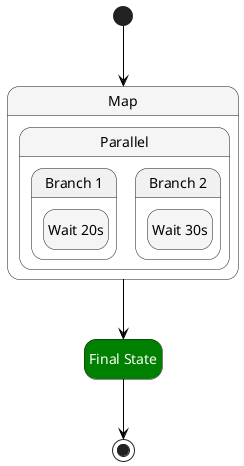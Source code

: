 @startuml
hide empty description
skinparam ArrowColor #black
skinparam state {

    BackgroundColor<<aslMap>> #whitesmoke

    BackgroundColor<<aslParallel>> #whitesmoke

    BackgroundColor<<aslSucceed>> #green
    FontColor<<aslSucceed>> automatic

    BackgroundColor<<aslWait>> #whitesmoke
    FontColor<<aslWait>> automatic
    BackgroundColor<<Compensate>> #orange
}
state "Map" as state1<<aslMap>> {
state "Parallel" as state3<<aslParallel>> {
state "Branch 1" as state3_1 {
state "Wait 20s" as state4<<aslWait>>
}
state "Branch 2" as state3_2 {
state "Wait 30s" as state5<<aslWait>>
}
}
}
state "Final State" as state2<<aslSucceed>>
[*] --> state1
state1 --> state2
state2 --> [*]
@enduml
